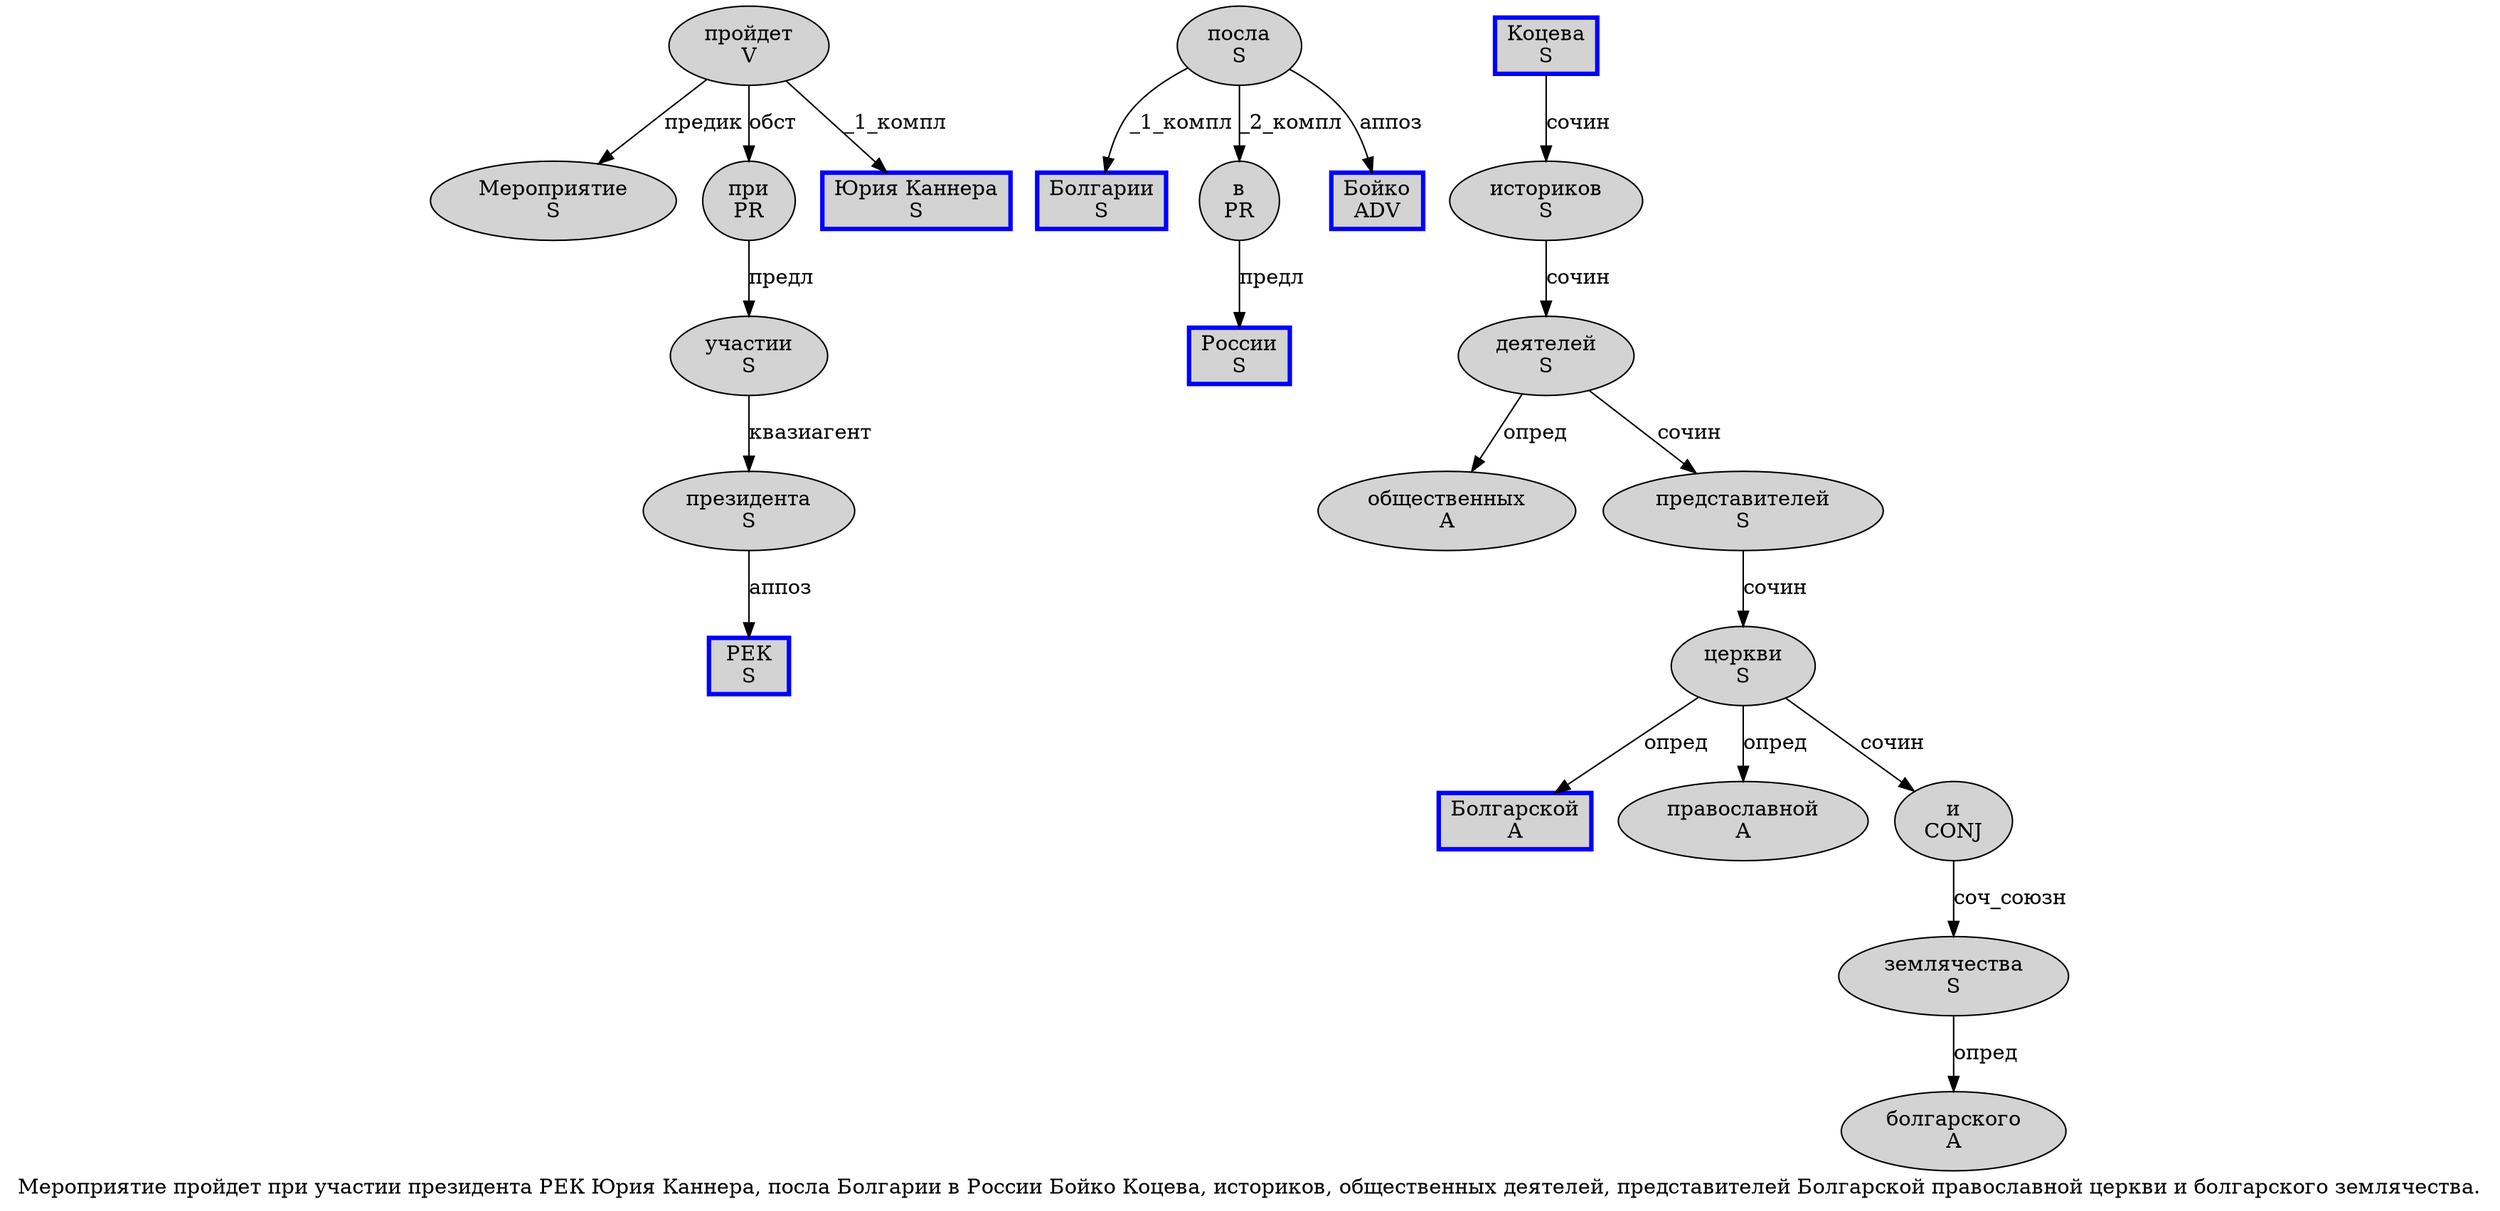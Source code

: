 digraph SENTENCE_1136 {
	graph [label="Мероприятие пройдет при участии президента РЕК Юрия Каннера, посла Болгарии в России Бойко Коцева, историков, общественных деятелей, представителей Болгарской православной церкви и болгарского землячества."]
	node [style=filled]
		0 [label="Мероприятие
S" color="" fillcolor=lightgray penwidth=1 shape=ellipse]
		1 [label="пройдет
V" color="" fillcolor=lightgray penwidth=1 shape=ellipse]
		2 [label="при
PR" color="" fillcolor=lightgray penwidth=1 shape=ellipse]
		3 [label="участии
S" color="" fillcolor=lightgray penwidth=1 shape=ellipse]
		4 [label="президента
S" color="" fillcolor=lightgray penwidth=1 shape=ellipse]
		5 [label="РЕК
S" color=blue fillcolor=lightgray penwidth=3 shape=box]
		6 [label="Юрия Каннера
S" color=blue fillcolor=lightgray penwidth=3 shape=box]
		8 [label="посла
S" color="" fillcolor=lightgray penwidth=1 shape=ellipse]
		9 [label="Болгарии
S" color=blue fillcolor=lightgray penwidth=3 shape=box]
		10 [label="в
PR" color="" fillcolor=lightgray penwidth=1 shape=ellipse]
		11 [label="России
S" color=blue fillcolor=lightgray penwidth=3 shape=box]
		12 [label="Бойко
ADV" color=blue fillcolor=lightgray penwidth=3 shape=box]
		13 [label="Коцева
S" color=blue fillcolor=lightgray penwidth=3 shape=box]
		15 [label="историков
S" color="" fillcolor=lightgray penwidth=1 shape=ellipse]
		17 [label="общественных
A" color="" fillcolor=lightgray penwidth=1 shape=ellipse]
		18 [label="деятелей
S" color="" fillcolor=lightgray penwidth=1 shape=ellipse]
		20 [label="представителей
S" color="" fillcolor=lightgray penwidth=1 shape=ellipse]
		21 [label="Болгарской
A" color=blue fillcolor=lightgray penwidth=3 shape=box]
		22 [label="православной
A" color="" fillcolor=lightgray penwidth=1 shape=ellipse]
		23 [label="церкви
S" color="" fillcolor=lightgray penwidth=1 shape=ellipse]
		24 [label="и
CONJ" color="" fillcolor=lightgray penwidth=1 shape=ellipse]
		25 [label="болгарского
A" color="" fillcolor=lightgray penwidth=1 shape=ellipse]
		26 [label="землячества
S" color="" fillcolor=lightgray penwidth=1 shape=ellipse]
			10 -> 11 [label="предл"]
			18 -> 17 [label="опред"]
			18 -> 20 [label="сочин"]
			8 -> 9 [label="_1_компл"]
			8 -> 10 [label="_2_компл"]
			8 -> 12 [label="аппоз"]
			1 -> 0 [label="предик"]
			1 -> 2 [label="обст"]
			1 -> 6 [label="_1_компл"]
			3 -> 4 [label="квазиагент"]
			4 -> 5 [label="аппоз"]
			23 -> 21 [label="опред"]
			23 -> 22 [label="опред"]
			23 -> 24 [label="сочин"]
			24 -> 26 [label="соч_союзн"]
			15 -> 18 [label="сочин"]
			26 -> 25 [label="опред"]
			20 -> 23 [label="сочин"]
			13 -> 15 [label="сочин"]
			2 -> 3 [label="предл"]
}